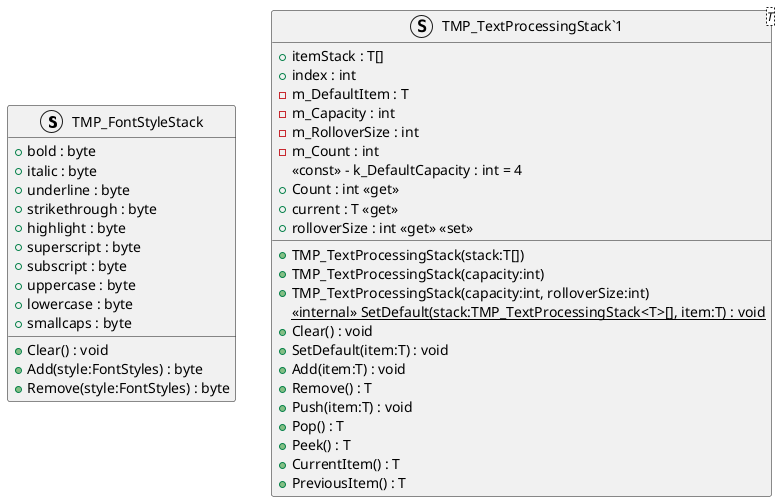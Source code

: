 @startuml
struct TMP_FontStyleStack {
    + bold : byte
    + italic : byte
    + underline : byte
    + strikethrough : byte
    + highlight : byte
    + superscript : byte
    + subscript : byte
    + uppercase : byte
    + lowercase : byte
    + smallcaps : byte
    + Clear() : void
    + Add(style:FontStyles) : byte
    + Remove(style:FontStyles) : byte
}
struct "TMP_TextProcessingStack`1"<T> {
    + itemStack : T[]
    + index : int
    - m_DefaultItem : T
    - m_Capacity : int
    - m_RolloverSize : int
    - m_Count : int
    <<const>> - k_DefaultCapacity : int = 4
    + TMP_TextProcessingStack(stack:T[])
    + TMP_TextProcessingStack(capacity:int)
    + TMP_TextProcessingStack(capacity:int, rolloverSize:int)
    + Count : int <<get>>
    + current : T <<get>>
    + rolloverSize : int <<get>> <<set>>
    <<internal>> {static} SetDefault(stack:TMP_TextProcessingStack<T>[], item:T) : void
    + Clear() : void
    + SetDefault(item:T) : void
    + Add(item:T) : void
    + Remove() : T
    + Push(item:T) : void
    + Pop() : T
    + Peek() : T
    + CurrentItem() : T
    + PreviousItem() : T
}
@enduml
